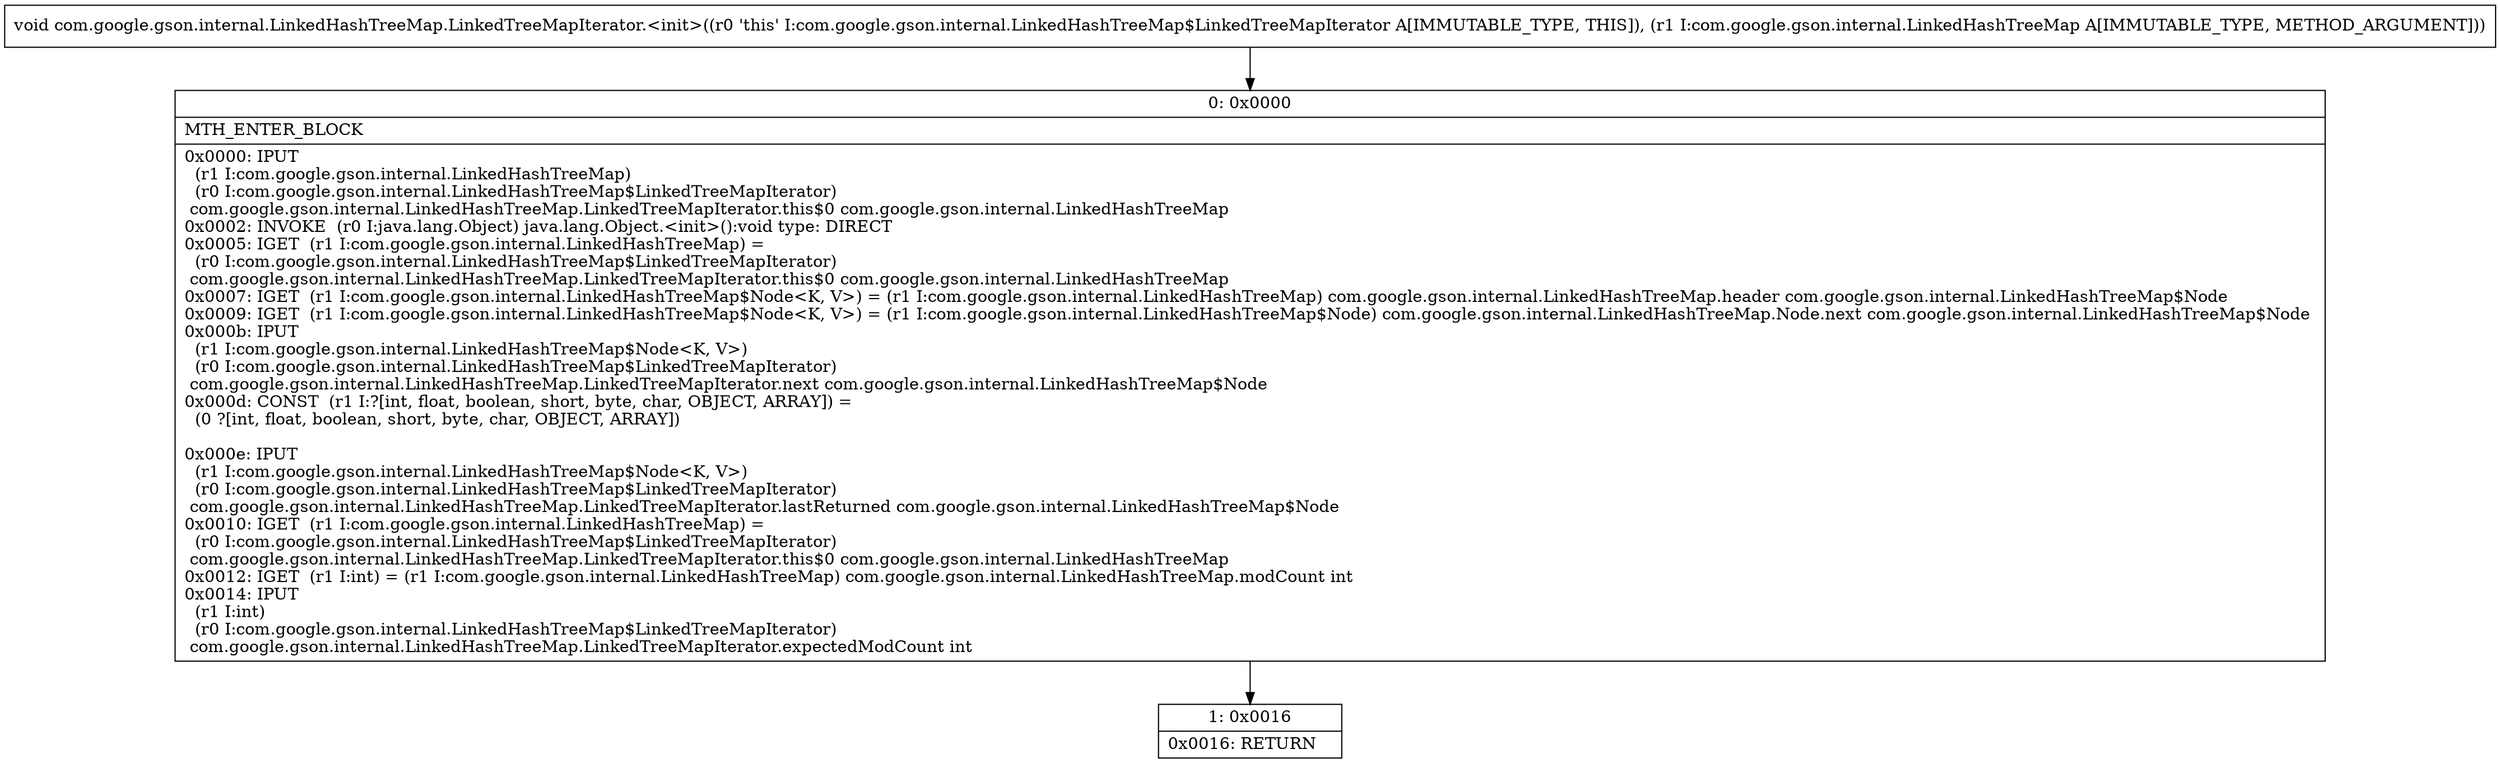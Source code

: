 digraph "CFG forcom.google.gson.internal.LinkedHashTreeMap.LinkedTreeMapIterator.\<init\>(Lcom\/google\/gson\/internal\/LinkedHashTreeMap;)V" {
Node_0 [shape=record,label="{0\:\ 0x0000|MTH_ENTER_BLOCK\l|0x0000: IPUT  \l  (r1 I:com.google.gson.internal.LinkedHashTreeMap)\l  (r0 I:com.google.gson.internal.LinkedHashTreeMap$LinkedTreeMapIterator)\l com.google.gson.internal.LinkedHashTreeMap.LinkedTreeMapIterator.this$0 com.google.gson.internal.LinkedHashTreeMap \l0x0002: INVOKE  (r0 I:java.lang.Object) java.lang.Object.\<init\>():void type: DIRECT \l0x0005: IGET  (r1 I:com.google.gson.internal.LinkedHashTreeMap) = \l  (r0 I:com.google.gson.internal.LinkedHashTreeMap$LinkedTreeMapIterator)\l com.google.gson.internal.LinkedHashTreeMap.LinkedTreeMapIterator.this$0 com.google.gson.internal.LinkedHashTreeMap \l0x0007: IGET  (r1 I:com.google.gson.internal.LinkedHashTreeMap$Node\<K, V\>) = (r1 I:com.google.gson.internal.LinkedHashTreeMap) com.google.gson.internal.LinkedHashTreeMap.header com.google.gson.internal.LinkedHashTreeMap$Node \l0x0009: IGET  (r1 I:com.google.gson.internal.LinkedHashTreeMap$Node\<K, V\>) = (r1 I:com.google.gson.internal.LinkedHashTreeMap$Node) com.google.gson.internal.LinkedHashTreeMap.Node.next com.google.gson.internal.LinkedHashTreeMap$Node \l0x000b: IPUT  \l  (r1 I:com.google.gson.internal.LinkedHashTreeMap$Node\<K, V\>)\l  (r0 I:com.google.gson.internal.LinkedHashTreeMap$LinkedTreeMapIterator)\l com.google.gson.internal.LinkedHashTreeMap.LinkedTreeMapIterator.next com.google.gson.internal.LinkedHashTreeMap$Node \l0x000d: CONST  (r1 I:?[int, float, boolean, short, byte, char, OBJECT, ARRAY]) = \l  (0 ?[int, float, boolean, short, byte, char, OBJECT, ARRAY])\l \l0x000e: IPUT  \l  (r1 I:com.google.gson.internal.LinkedHashTreeMap$Node\<K, V\>)\l  (r0 I:com.google.gson.internal.LinkedHashTreeMap$LinkedTreeMapIterator)\l com.google.gson.internal.LinkedHashTreeMap.LinkedTreeMapIterator.lastReturned com.google.gson.internal.LinkedHashTreeMap$Node \l0x0010: IGET  (r1 I:com.google.gson.internal.LinkedHashTreeMap) = \l  (r0 I:com.google.gson.internal.LinkedHashTreeMap$LinkedTreeMapIterator)\l com.google.gson.internal.LinkedHashTreeMap.LinkedTreeMapIterator.this$0 com.google.gson.internal.LinkedHashTreeMap \l0x0012: IGET  (r1 I:int) = (r1 I:com.google.gson.internal.LinkedHashTreeMap) com.google.gson.internal.LinkedHashTreeMap.modCount int \l0x0014: IPUT  \l  (r1 I:int)\l  (r0 I:com.google.gson.internal.LinkedHashTreeMap$LinkedTreeMapIterator)\l com.google.gson.internal.LinkedHashTreeMap.LinkedTreeMapIterator.expectedModCount int \l}"];
Node_1 [shape=record,label="{1\:\ 0x0016|0x0016: RETURN   \l}"];
MethodNode[shape=record,label="{void com.google.gson.internal.LinkedHashTreeMap.LinkedTreeMapIterator.\<init\>((r0 'this' I:com.google.gson.internal.LinkedHashTreeMap$LinkedTreeMapIterator A[IMMUTABLE_TYPE, THIS]), (r1 I:com.google.gson.internal.LinkedHashTreeMap A[IMMUTABLE_TYPE, METHOD_ARGUMENT])) }"];
MethodNode -> Node_0;
Node_0 -> Node_1;
}


